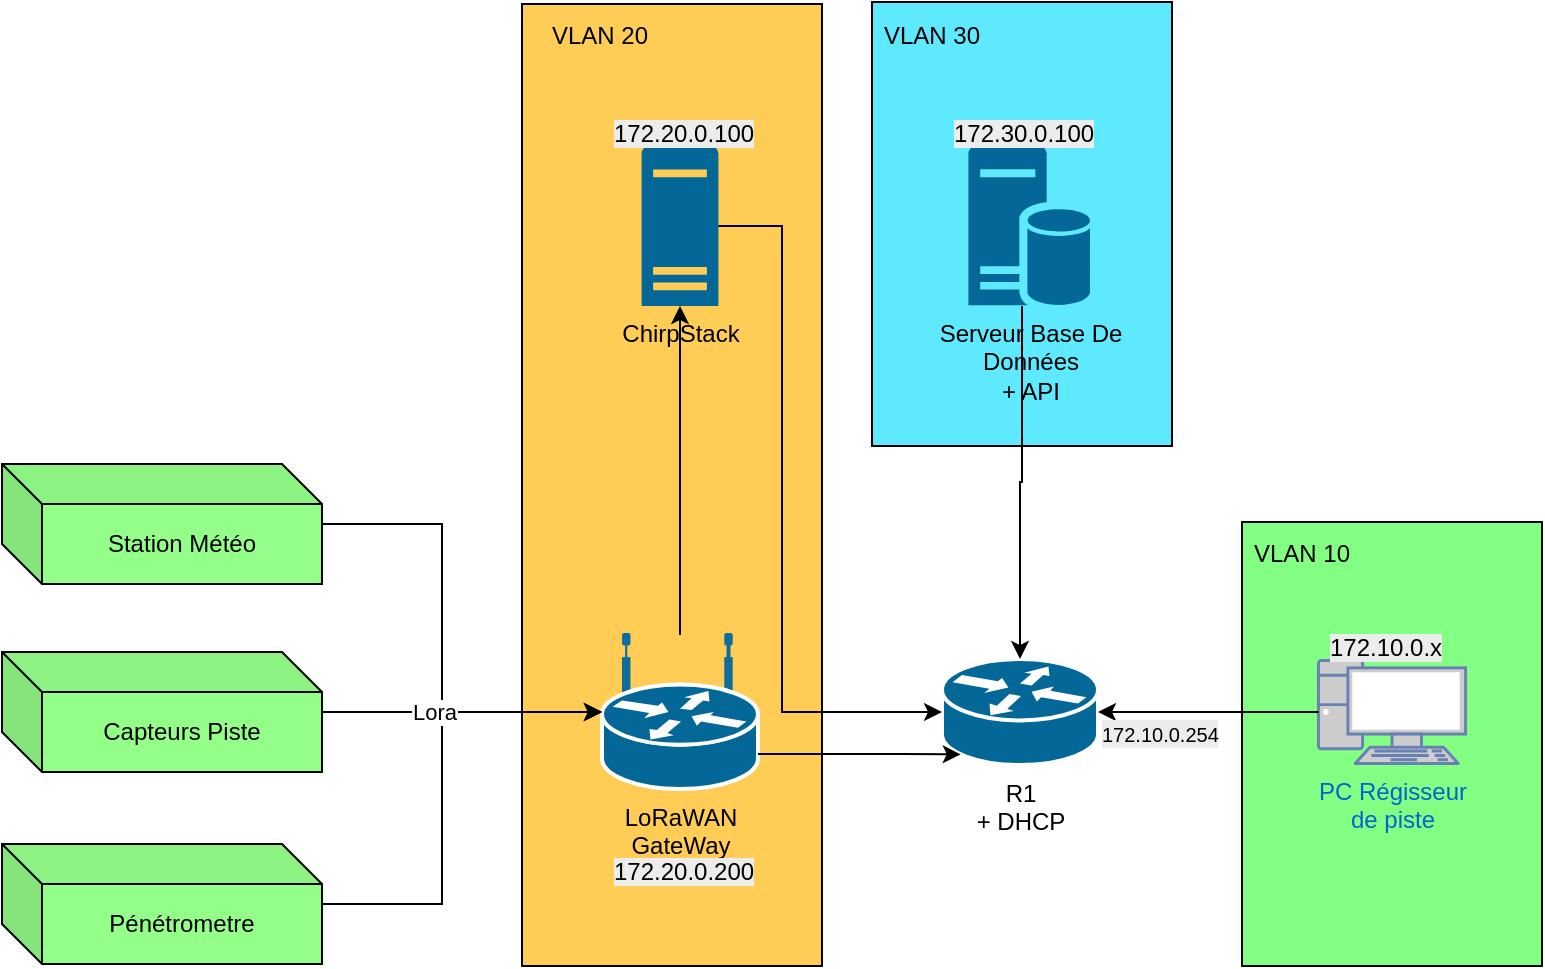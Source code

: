 <mxfile version="27.0.4">
  <diagram id="l8hXMBHkgcEJcSW0mbfh" name="Page-1">
    <mxGraphModel dx="666" dy="311" grid="1" gridSize="10" guides="1" tooltips="1" connect="1" arrows="1" fold="1" page="1" pageScale="1" pageWidth="1169" pageHeight="827" math="0" shadow="0">
      <root>
        <mxCell id="0" />
        <mxCell id="1" parent="0" />
        <mxCell id="jClpwl0w-e8Gz5kQGs58-23" value="" style="rounded=0;whiteSpace=wrap;html=1;fillColor=#5FE9FF;" parent="1" vertex="1">
          <mxGeometry x="585" y="68" width="150" height="222" as="geometry" />
        </mxCell>
        <mxCell id="jClpwl0w-e8Gz5kQGs58-17" value="" style="rounded=0;whiteSpace=wrap;html=1;fillColor=#FFCC55;" parent="1" vertex="1">
          <mxGeometry x="410" y="69" width="150" height="481" as="geometry" />
        </mxCell>
        <mxCell id="jClpwl0w-e8Gz5kQGs58-1" value="R1&lt;div&gt;+ DHCP&lt;/div&gt;" style="shape=mxgraph.cisco.routers.router;sketch=0;html=1;pointerEvents=1;dashed=0;fillColor=#036897;strokeColor=#ffffff;strokeWidth=2;verticalLabelPosition=bottom;verticalAlign=top;align=center;outlineConnect=0;" parent="1" vertex="1">
          <mxGeometry x="620" y="396.5" width="78" height="53" as="geometry" />
        </mxCell>
        <mxCell id="jClpwl0w-e8Gz5kQGs58-3" value="Station Météo" style="shape=cube;whiteSpace=wrap;html=1;boundedLbl=1;backgroundOutline=1;darkOpacity=0.05;darkOpacity2=0.1;fillColor=#94FF88;" parent="1" vertex="1">
          <mxGeometry x="150" y="299" width="160" height="60" as="geometry" />
        </mxCell>
        <mxCell id="jClpwl0w-e8Gz5kQGs58-6" value="Capteurs Piste" style="shape=cube;whiteSpace=wrap;html=1;boundedLbl=1;backgroundOutline=1;darkOpacity=0.05;darkOpacity2=0.1;fillColor=#94FF88;" parent="1" vertex="1">
          <mxGeometry x="150" y="393" width="160" height="60" as="geometry" />
        </mxCell>
        <mxCell id="jClpwl0w-e8Gz5kQGs58-7" value="Pénétrometre" style="shape=cube;whiteSpace=wrap;html=1;boundedLbl=1;backgroundOutline=1;darkOpacity=0.05;darkOpacity2=0.1;fillColor=#94FF88;" parent="1" vertex="1">
          <mxGeometry x="150" y="489" width="160" height="60" as="geometry" />
        </mxCell>
        <mxCell id="jClpwl0w-e8Gz5kQGs58-8" value="LoRaWAN&lt;div&gt;GateWay&lt;/div&gt;" style="shape=mxgraph.cisco.routers.wireless_router;html=1;pointerEvents=1;dashed=0;fillColor=#036897;strokeColor=#ffffff;strokeWidth=2;verticalLabelPosition=bottom;verticalAlign=top;align=center;outlineConnect=0;" parent="1" vertex="1">
          <mxGeometry x="450" y="384.5" width="78" height="77" as="geometry" />
        </mxCell>
        <mxCell id="jClpwl0w-e8Gz5kQGs58-9" value="Serveur Base De&lt;div&gt;Données&lt;div&gt;+ API&lt;/div&gt;&lt;/div&gt;" style="sketch=0;aspect=fixed;pointerEvents=1;shadow=0;dashed=0;html=1;strokeColor=none;labelPosition=center;verticalLabelPosition=bottom;verticalAlign=top;align=center;fillColor=#036897;shape=mxgraph.mscae.enterprise.database_server" parent="1" vertex="1">
          <mxGeometry x="633.2" y="140" width="60.8" height="80" as="geometry" />
        </mxCell>
        <mxCell id="jClpwl0w-e8Gz5kQGs58-10" value="ChirpStack" style="sketch=0;aspect=fixed;pointerEvents=1;shadow=0;dashed=0;html=1;strokeColor=none;labelPosition=center;verticalLabelPosition=bottom;verticalAlign=top;align=center;fillColor=#036897;shape=mxgraph.mscae.enterprise.server_generic" parent="1" vertex="1">
          <mxGeometry x="469.8" y="140" width="38.4" height="80" as="geometry" />
        </mxCell>
        <mxCell id="jClpwl0w-e8Gz5kQGs58-12" style="edgeStyle=orthogonalEdgeStyle;rounded=0;orthogonalLoop=1;jettySize=auto;html=1;entryX=0.5;entryY=1;entryDx=0;entryDy=0;entryPerimeter=0;shadow=0;" parent="1" source="jClpwl0w-e8Gz5kQGs58-8" target="jClpwl0w-e8Gz5kQGs58-10" edge="1">
          <mxGeometry relative="1" as="geometry" />
        </mxCell>
        <mxCell id="jClpwl0w-e8Gz5kQGs58-13" style="edgeStyle=orthogonalEdgeStyle;rounded=0;orthogonalLoop=1;jettySize=auto;html=1;entryX=0;entryY=0.5;entryDx=0;entryDy=0;entryPerimeter=0;" parent="1" source="jClpwl0w-e8Gz5kQGs58-6" target="jClpwl0w-e8Gz5kQGs58-8" edge="1">
          <mxGeometry relative="1" as="geometry">
            <Array as="points">
              <mxPoint x="360" y="423" />
              <mxPoint x="360" y="423" />
            </Array>
          </mxGeometry>
        </mxCell>
        <mxCell id="jClpwl0w-e8Gz5kQGs58-14" style="edgeStyle=orthogonalEdgeStyle;rounded=0;orthogonalLoop=1;jettySize=auto;html=1;entryX=0;entryY=0.5;entryDx=0;entryDy=0;entryPerimeter=0;" parent="1" source="jClpwl0w-e8Gz5kQGs58-3" target="jClpwl0w-e8Gz5kQGs58-8" edge="1">
          <mxGeometry relative="1" as="geometry">
            <Array as="points">
              <mxPoint x="370" y="329" />
              <mxPoint x="370" y="423" />
            </Array>
          </mxGeometry>
        </mxCell>
        <mxCell id="jClpwl0w-e8Gz5kQGs58-15" style="edgeStyle=orthogonalEdgeStyle;rounded=0;orthogonalLoop=1;jettySize=auto;html=1;entryX=0;entryY=0.5;entryDx=0;entryDy=0;entryPerimeter=0;" parent="1" source="jClpwl0w-e8Gz5kQGs58-7" target="jClpwl0w-e8Gz5kQGs58-8" edge="1">
          <mxGeometry relative="1" as="geometry">
            <Array as="points">
              <mxPoint x="370" y="519" />
              <mxPoint x="370" y="423" />
            </Array>
          </mxGeometry>
        </mxCell>
        <mxCell id="jClpwl0w-e8Gz5kQGs58-16" value="Lora" style="edgeLabel;html=1;align=center;verticalAlign=middle;resizable=0;points=[];" parent="jClpwl0w-e8Gz5kQGs58-15" vertex="1" connectable="0">
          <mxGeometry x="0.676" y="1" relative="1" as="geometry">
            <mxPoint x="-46" y="1" as="offset" />
          </mxGeometry>
        </mxCell>
        <mxCell id="jClpwl0w-e8Gz5kQGs58-18" value="VLAN 20" style="text;html=1;align=center;verticalAlign=middle;whiteSpace=wrap;rounded=0;" parent="1" vertex="1">
          <mxGeometry x="419" y="70" width="60" height="30" as="geometry" />
        </mxCell>
        <mxCell id="jClpwl0w-e8Gz5kQGs58-19" value="&lt;span style=&quot;color: rgb(0, 0, 0); font-family: Helvetica; font-size: 12px; font-style: normal; font-variant-ligatures: normal; font-variant-caps: normal; font-weight: 400; letter-spacing: normal; orphans: 2; text-align: center; text-indent: 0px; text-transform: none; widows: 2; word-spacing: 0px; -webkit-text-stroke-width: 0px; white-space: nowrap; background-color: rgb(236, 236, 236); text-decoration-thickness: initial; text-decoration-style: initial; text-decoration-color: initial; display: inline !important; float: none;&quot;&gt;172.20.0.100&lt;/span&gt;" style="text;whiteSpace=wrap;html=1;" parent="1" vertex="1">
          <mxGeometry x="454" y="120" width="70" height="20" as="geometry" />
        </mxCell>
        <mxCell id="jClpwl0w-e8Gz5kQGs58-20" value="&lt;span style=&quot;color: rgb(0, 0, 0); font-family: Helvetica; font-size: 12px; font-style: normal; font-variant-ligatures: normal; font-variant-caps: normal; font-weight: 400; letter-spacing: normal; orphans: 2; text-align: center; text-indent: 0px; text-transform: none; widows: 2; word-spacing: 0px; -webkit-text-stroke-width: 0px; white-space: nowrap; background-color: rgb(236, 236, 236); text-decoration-thickness: initial; text-decoration-style: initial; text-decoration-color: initial; display: inline !important; float: none;&quot;&gt;172.20.0.200&lt;/span&gt;" style="text;whiteSpace=wrap;html=1;" parent="1" vertex="1">
          <mxGeometry x="454" y="489" width="80" height="30" as="geometry" />
        </mxCell>
        <mxCell id="jClpwl0w-e8Gz5kQGs58-21" style="edgeStyle=orthogonalEdgeStyle;rounded=0;orthogonalLoop=1;jettySize=auto;html=1;entryX=0.12;entryY=0.9;entryDx=0;entryDy=0;entryPerimeter=0;" parent="1" source="jClpwl0w-e8Gz5kQGs58-8" target="jClpwl0w-e8Gz5kQGs58-1" edge="1">
          <mxGeometry relative="1" as="geometry">
            <Array as="points">
              <mxPoint x="600" y="444" />
              <mxPoint x="600" y="444" />
            </Array>
          </mxGeometry>
        </mxCell>
        <mxCell id="jClpwl0w-e8Gz5kQGs58-22" style="edgeStyle=orthogonalEdgeStyle;rounded=0;orthogonalLoop=1;jettySize=auto;html=1;entryX=0;entryY=0.5;entryDx=0;entryDy=0;entryPerimeter=0;" parent="1" source="jClpwl0w-e8Gz5kQGs58-10" target="jClpwl0w-e8Gz5kQGs58-1" edge="1">
          <mxGeometry relative="1" as="geometry">
            <mxPoint x="610" y="370" as="targetPoint" />
            <Array as="points">
              <mxPoint x="540" y="180" />
              <mxPoint x="540" y="423" />
            </Array>
          </mxGeometry>
        </mxCell>
        <mxCell id="jClpwl0w-e8Gz5kQGs58-24" value="VLAN 30" style="text;html=1;align=center;verticalAlign=middle;whiteSpace=wrap;rounded=0;" parent="1" vertex="1">
          <mxGeometry x="585" y="70" width="60" height="30" as="geometry" />
        </mxCell>
        <mxCell id="jClpwl0w-e8Gz5kQGs58-25" value="&lt;span style=&quot;color: rgb(0, 0, 0); font-family: Helvetica; font-size: 12px; font-style: normal; font-variant-ligatures: normal; font-variant-caps: normal; font-weight: 400; letter-spacing: normal; orphans: 2; text-align: center; text-indent: 0px; text-transform: none; widows: 2; word-spacing: 0px; -webkit-text-stroke-width: 0px; white-space: nowrap; background-color: rgb(236, 236, 236); text-decoration-thickness: initial; text-decoration-style: initial; text-decoration-color: initial; float: none; display: inline !important;&quot;&gt;172.30.0.100&lt;/span&gt;" style="text;whiteSpace=wrap;html=1;" parent="1" vertex="1">
          <mxGeometry x="624" y="120" width="70" height="20" as="geometry" />
        </mxCell>
        <mxCell id="jClpwl0w-e8Gz5kQGs58-27" style="edgeStyle=orthogonalEdgeStyle;rounded=0;orthogonalLoop=1;jettySize=auto;html=1;entryX=0.5;entryY=0;entryDx=0;entryDy=0;entryPerimeter=0;" parent="1" source="jClpwl0w-e8Gz5kQGs58-9" target="jClpwl0w-e8Gz5kQGs58-1" edge="1">
          <mxGeometry relative="1" as="geometry">
            <Array as="points">
              <mxPoint x="660" y="308" />
              <mxPoint x="659" y="308" />
            </Array>
          </mxGeometry>
        </mxCell>
        <mxCell id="jClpwl0w-e8Gz5kQGs58-28" value="" style="rounded=0;whiteSpace=wrap;html=1;fillColor=#83FF83;" parent="1" vertex="1">
          <mxGeometry x="770" y="328" width="150" height="222" as="geometry" />
        </mxCell>
        <mxCell id="jClpwl0w-e8Gz5kQGs58-30" value="PC Régisseur&lt;div&gt;de piste&lt;/div&gt;" style="fontColor=#0066CC;verticalAlign=top;verticalLabelPosition=bottom;labelPosition=center;align=center;html=1;outlineConnect=0;fillColor=#CCCCCC;strokeColor=#6881B3;gradientColor=none;gradientDirection=north;strokeWidth=2;shape=mxgraph.networks.pc;" parent="1" vertex="1">
          <mxGeometry x="808.22" y="397.25" width="73.57" height="51.5" as="geometry" />
        </mxCell>
        <mxCell id="jClpwl0w-e8Gz5kQGs58-31" value="VLAN 10" style="text;html=1;align=center;verticalAlign=middle;whiteSpace=wrap;rounded=0;" parent="1" vertex="1">
          <mxGeometry x="770" y="329" width="60" height="30" as="geometry" />
        </mxCell>
        <mxCell id="jClpwl0w-e8Gz5kQGs58-32" value="&lt;span style=&quot;color: rgb(0, 0, 0); font-family: Helvetica; font-size: 12px; font-style: normal; font-variant-ligatures: normal; font-variant-caps: normal; font-weight: 400; letter-spacing: normal; orphans: 2; text-align: center; text-indent: 0px; text-transform: none; widows: 2; word-spacing: 0px; -webkit-text-stroke-width: 0px; white-space: nowrap; background-color: rgb(236, 236, 236); text-decoration-thickness: initial; text-decoration-style: initial; text-decoration-color: initial; float: none; display: inline !important;&quot;&gt;172.10.0.x&lt;/span&gt;" style="text;whiteSpace=wrap;html=1;" parent="1" vertex="1">
          <mxGeometry x="811.79" y="376.5" width="70" height="20" as="geometry" />
        </mxCell>
        <mxCell id="jClpwl0w-e8Gz5kQGs58-33" style="edgeStyle=orthogonalEdgeStyle;rounded=0;orthogonalLoop=1;jettySize=auto;html=1;entryX=1;entryY=0.5;entryDx=0;entryDy=0;entryPerimeter=0;" parent="1" source="jClpwl0w-e8Gz5kQGs58-30" target="jClpwl0w-e8Gz5kQGs58-1" edge="1">
          <mxGeometry relative="1" as="geometry" />
        </mxCell>
        <mxCell id="uLp4zWKkthHn5dEOMuva-4" value="&lt;span style=&quot;color: rgb(0, 0, 0); font-family: Helvetica; font-style: normal; font-variant-ligatures: normal; font-variant-caps: normal; font-weight: 400; letter-spacing: normal; orphans: 2; text-align: center; text-indent: 0px; text-transform: none; widows: 2; word-spacing: 0px; -webkit-text-stroke-width: 0px; white-space: nowrap; background-color: rgb(236, 236, 236); text-decoration-thickness: initial; text-decoration-style: initial; text-decoration-color: initial; float: none; display: inline !important;&quot;&gt;&lt;font style=&quot;font-size: 10px;&quot;&gt;172.10.0.254&lt;/font&gt;&lt;/span&gt;" style="text;whiteSpace=wrap;html=1;" vertex="1" parent="1">
          <mxGeometry x="698" y="420" width="62" height="20" as="geometry" />
        </mxCell>
      </root>
    </mxGraphModel>
  </diagram>
</mxfile>
